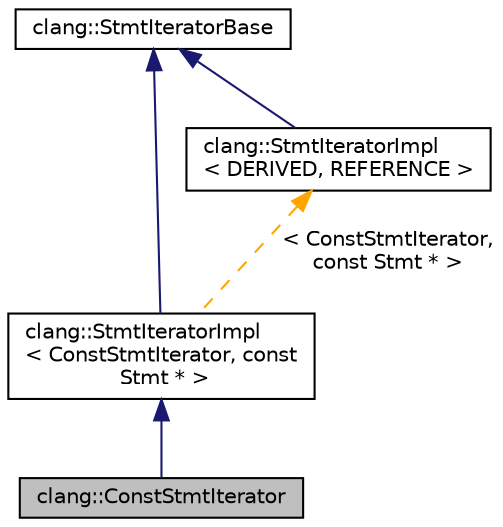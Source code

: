digraph "clang::ConstStmtIterator"
{
 // LATEX_PDF_SIZE
  bgcolor="transparent";
  edge [fontname="Helvetica",fontsize="10",labelfontname="Helvetica",labelfontsize="10"];
  node [fontname="Helvetica",fontsize="10",shape=record];
  Node1 [label="clang::ConstStmtIterator",height=0.2,width=0.4,color="black", fillcolor="grey75", style="filled", fontcolor="black",tooltip=" "];
  Node2 -> Node1 [dir="back",color="midnightblue",fontsize="10",style="solid",fontname="Helvetica"];
  Node2 [label="clang::StmtIteratorImpl\l\< ConstStmtIterator, const\l Stmt * \>",height=0.2,width=0.4,color="black",URL="$classclang_1_1StmtIteratorImpl.html",tooltip=" "];
  Node3 -> Node2 [dir="back",color="midnightblue",fontsize="10",style="solid",fontname="Helvetica"];
  Node3 [label="clang::StmtIteratorBase",height=0.2,width=0.4,color="black",URL="$classclang_1_1StmtIteratorBase.html",tooltip=" "];
  Node4 -> Node2 [dir="back",color="orange",fontsize="10",style="dashed",label=" \< ConstStmtIterator,\l const Stmt * \>" ,fontname="Helvetica"];
  Node4 [label="clang::StmtIteratorImpl\l\< DERIVED, REFERENCE \>",height=0.2,width=0.4,color="black",URL="$classclang_1_1StmtIteratorImpl.html",tooltip=" "];
  Node3 -> Node4 [dir="back",color="midnightblue",fontsize="10",style="solid",fontname="Helvetica"];
}
